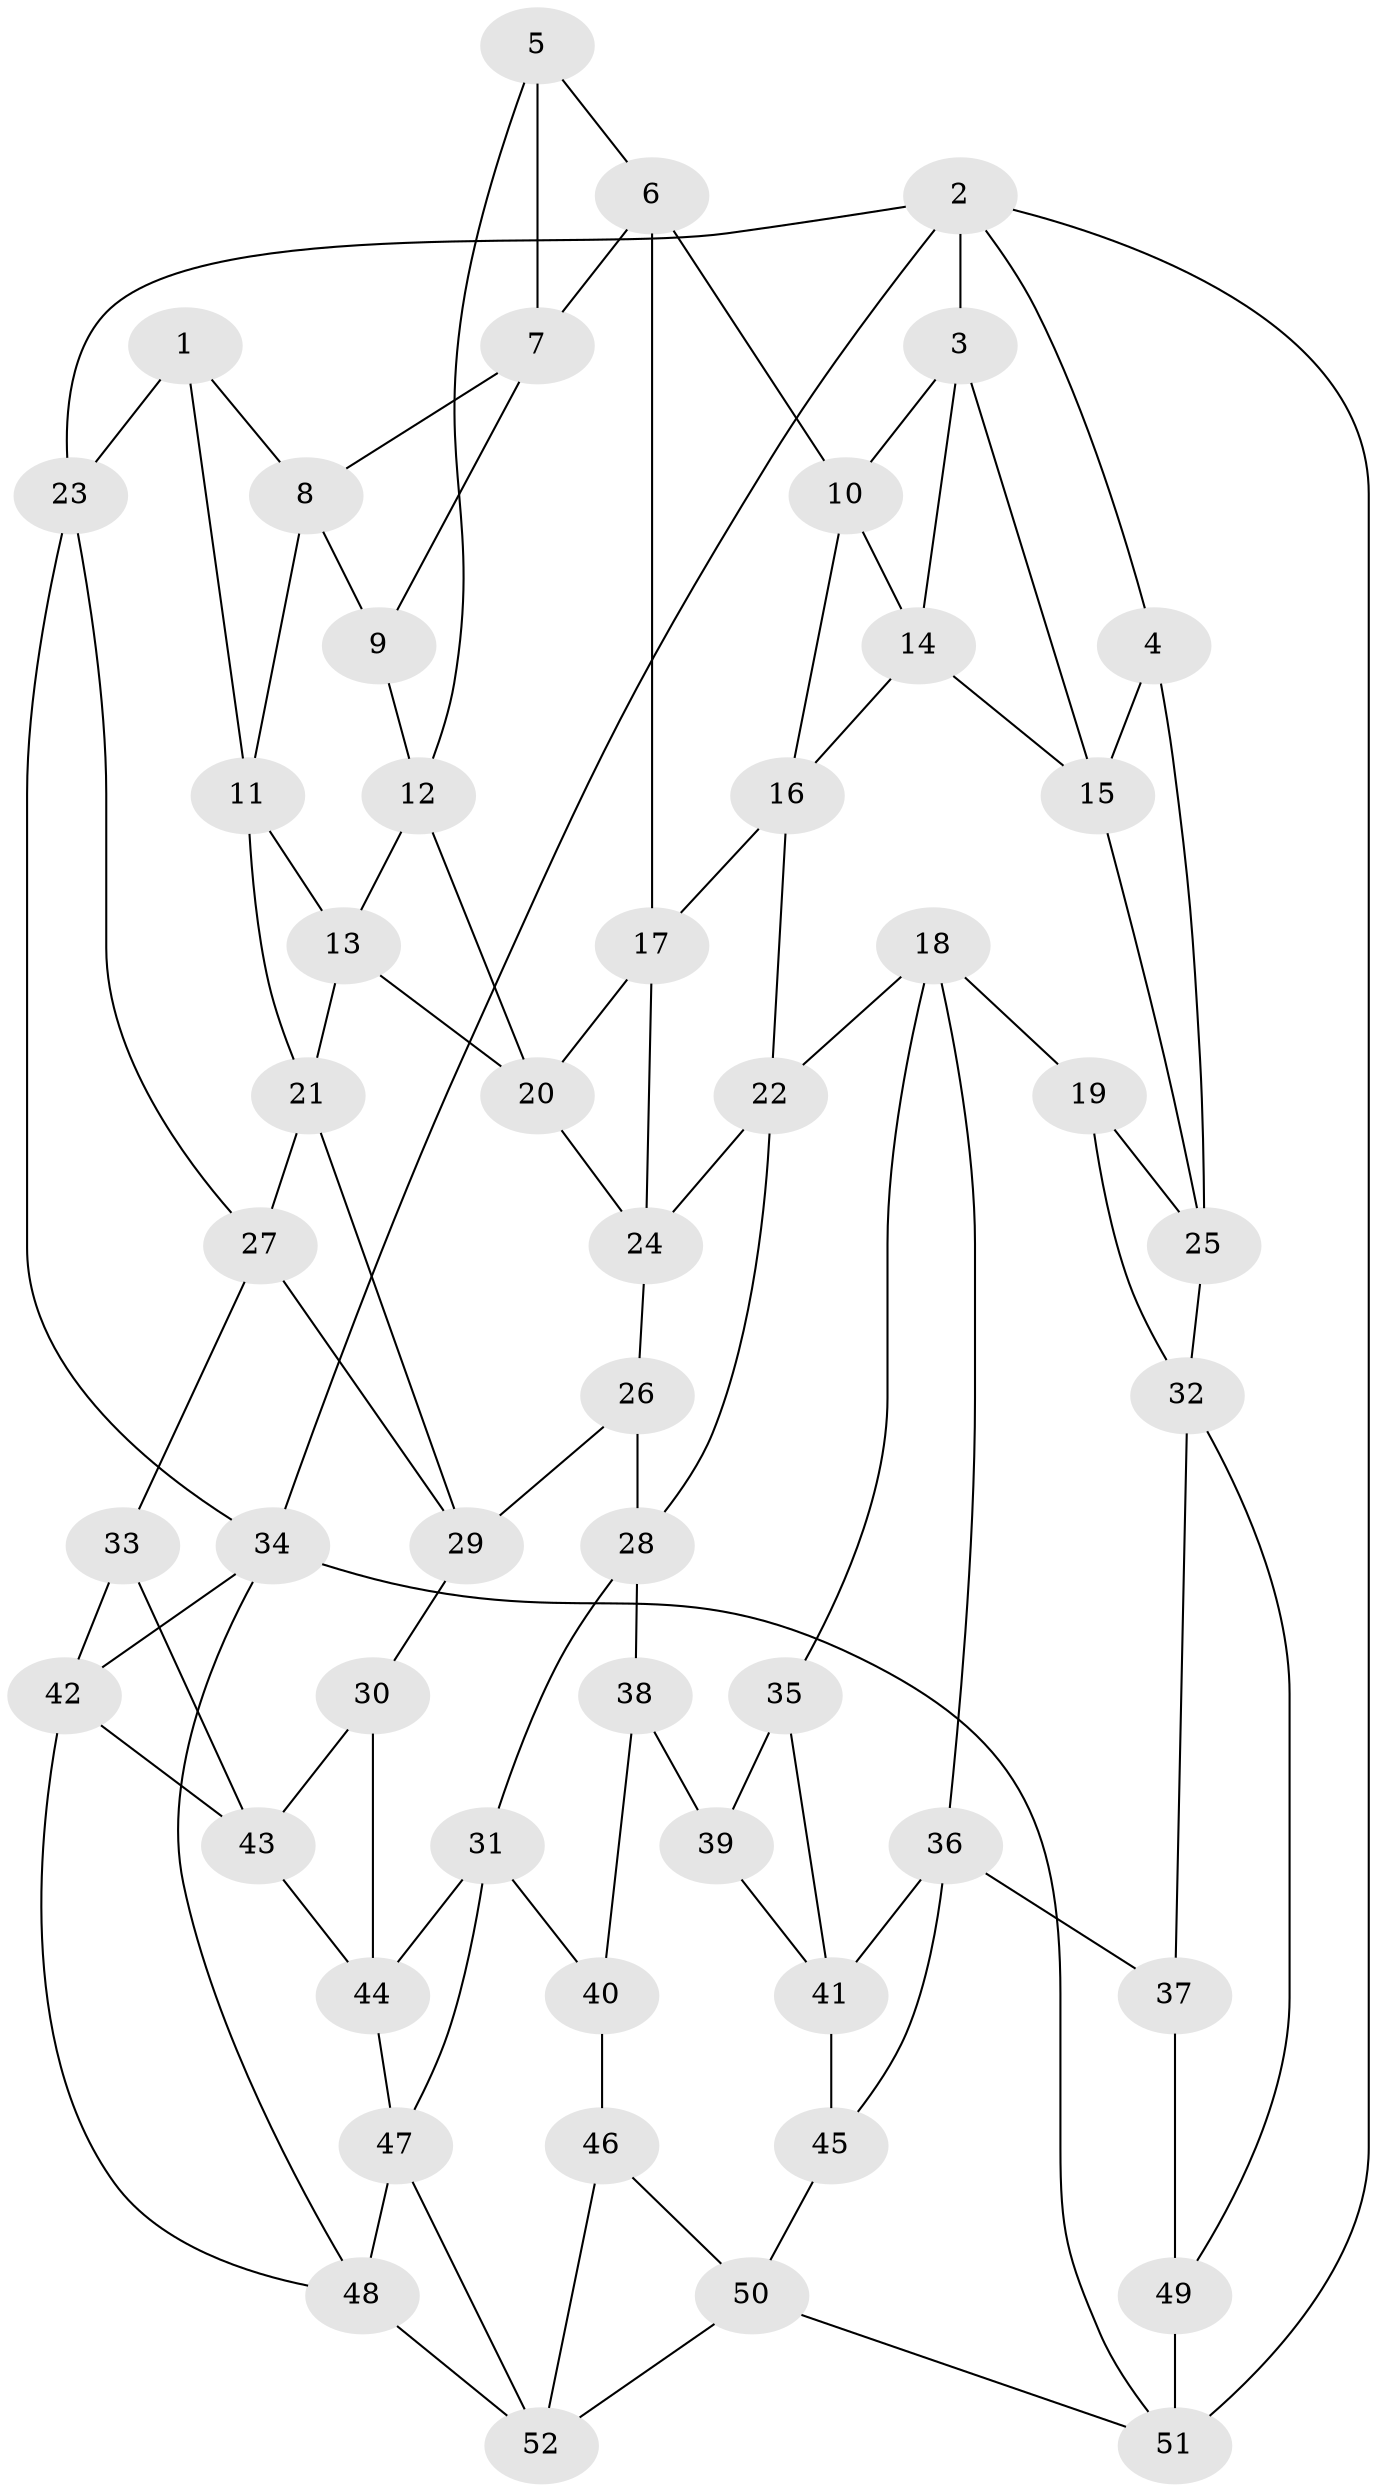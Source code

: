 // original degree distribution, {3: 0.019230769230769232, 4: 0.23076923076923078, 5: 0.5384615384615384, 6: 0.21153846153846154}
// Generated by graph-tools (version 1.1) at 2025/03/03/09/25 03:03:21]
// undirected, 52 vertices, 97 edges
graph export_dot {
graph [start="1"]
  node [color=gray90,style=filled];
  1;
  2;
  3;
  4;
  5;
  6;
  7;
  8;
  9;
  10;
  11;
  12;
  13;
  14;
  15;
  16;
  17;
  18;
  19;
  20;
  21;
  22;
  23;
  24;
  25;
  26;
  27;
  28;
  29;
  30;
  31;
  32;
  33;
  34;
  35;
  36;
  37;
  38;
  39;
  40;
  41;
  42;
  43;
  44;
  45;
  46;
  47;
  48;
  49;
  50;
  51;
  52;
  1 -- 8 [weight=1.0];
  1 -- 11 [weight=1.0];
  1 -- 23 [weight=1.0];
  2 -- 3 [weight=1.0];
  2 -- 4 [weight=1.0];
  2 -- 23 [weight=1.0];
  2 -- 34 [weight=1.0];
  2 -- 51 [weight=1.0];
  3 -- 10 [weight=1.0];
  3 -- 14 [weight=1.0];
  3 -- 15 [weight=1.0];
  4 -- 15 [weight=1.0];
  4 -- 25 [weight=1.0];
  5 -- 6 [weight=1.0];
  5 -- 7 [weight=1.0];
  5 -- 12 [weight=1.0];
  6 -- 7 [weight=1.0];
  6 -- 10 [weight=1.0];
  6 -- 17 [weight=1.0];
  7 -- 8 [weight=1.0];
  7 -- 9 [weight=1.0];
  8 -- 9 [weight=1.0];
  8 -- 11 [weight=1.0];
  9 -- 12 [weight=1.0];
  10 -- 14 [weight=1.0];
  10 -- 16 [weight=1.0];
  11 -- 13 [weight=1.0];
  11 -- 21 [weight=1.0];
  12 -- 13 [weight=1.0];
  12 -- 20 [weight=1.0];
  13 -- 20 [weight=1.0];
  13 -- 21 [weight=1.0];
  14 -- 15 [weight=1.0];
  14 -- 16 [weight=1.0];
  15 -- 25 [weight=1.0];
  16 -- 17 [weight=1.0];
  16 -- 22 [weight=1.0];
  17 -- 20 [weight=1.0];
  17 -- 24 [weight=1.0];
  18 -- 19 [weight=1.0];
  18 -- 22 [weight=1.0];
  18 -- 35 [weight=1.0];
  18 -- 36 [weight=1.0];
  19 -- 25 [weight=1.0];
  19 -- 32 [weight=1.0];
  20 -- 24 [weight=1.0];
  21 -- 27 [weight=1.0];
  21 -- 29 [weight=1.0];
  22 -- 24 [weight=1.0];
  22 -- 28 [weight=1.0];
  23 -- 27 [weight=1.0];
  23 -- 34 [weight=1.0];
  24 -- 26 [weight=1.0];
  25 -- 32 [weight=1.0];
  26 -- 28 [weight=1.0];
  26 -- 29 [weight=1.0];
  27 -- 29 [weight=1.0];
  27 -- 33 [weight=1.0];
  28 -- 31 [weight=1.0];
  28 -- 38 [weight=1.0];
  29 -- 30 [weight=1.0];
  30 -- 43 [weight=1.0];
  30 -- 44 [weight=1.0];
  31 -- 40 [weight=1.0];
  31 -- 44 [weight=1.0];
  31 -- 47 [weight=1.0];
  32 -- 37 [weight=1.0];
  32 -- 49 [weight=1.0];
  33 -- 42 [weight=1.0];
  33 -- 43 [weight=1.0];
  34 -- 42 [weight=1.0];
  34 -- 48 [weight=1.0];
  34 -- 51 [weight=1.0];
  35 -- 39 [weight=2.0];
  35 -- 41 [weight=1.0];
  36 -- 37 [weight=1.0];
  36 -- 41 [weight=1.0];
  36 -- 45 [weight=1.0];
  37 -- 49 [weight=1.0];
  38 -- 39 [weight=3.0];
  38 -- 40 [weight=2.0];
  39 -- 41 [weight=1.0];
  40 -- 46 [weight=1.0];
  41 -- 45 [weight=1.0];
  42 -- 43 [weight=1.0];
  42 -- 48 [weight=1.0];
  43 -- 44 [weight=1.0];
  44 -- 47 [weight=1.0];
  45 -- 50 [weight=1.0];
  46 -- 50 [weight=1.0];
  46 -- 52 [weight=1.0];
  47 -- 48 [weight=1.0];
  47 -- 52 [weight=1.0];
  48 -- 52 [weight=1.0];
  49 -- 51 [weight=2.0];
  50 -- 51 [weight=1.0];
  50 -- 52 [weight=1.0];
}

